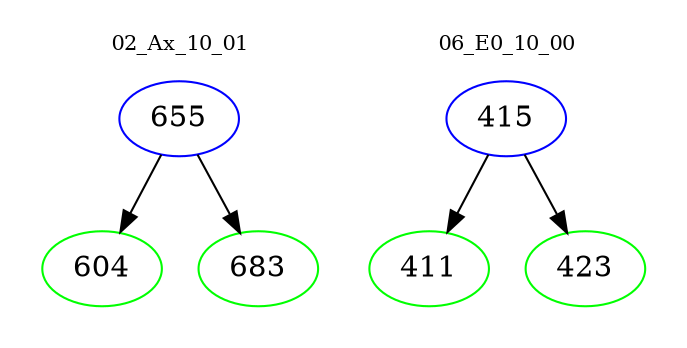 digraph{
subgraph cluster_0 {
color = white
label = "02_Ax_10_01";
fontsize=10;
T0_655 [label="655", color="blue"]
T0_655 -> T0_604 [color="black"]
T0_604 [label="604", color="green"]
T0_655 -> T0_683 [color="black"]
T0_683 [label="683", color="green"]
}
subgraph cluster_1 {
color = white
label = "06_E0_10_00";
fontsize=10;
T1_415 [label="415", color="blue"]
T1_415 -> T1_411 [color="black"]
T1_411 [label="411", color="green"]
T1_415 -> T1_423 [color="black"]
T1_423 [label="423", color="green"]
}
}
